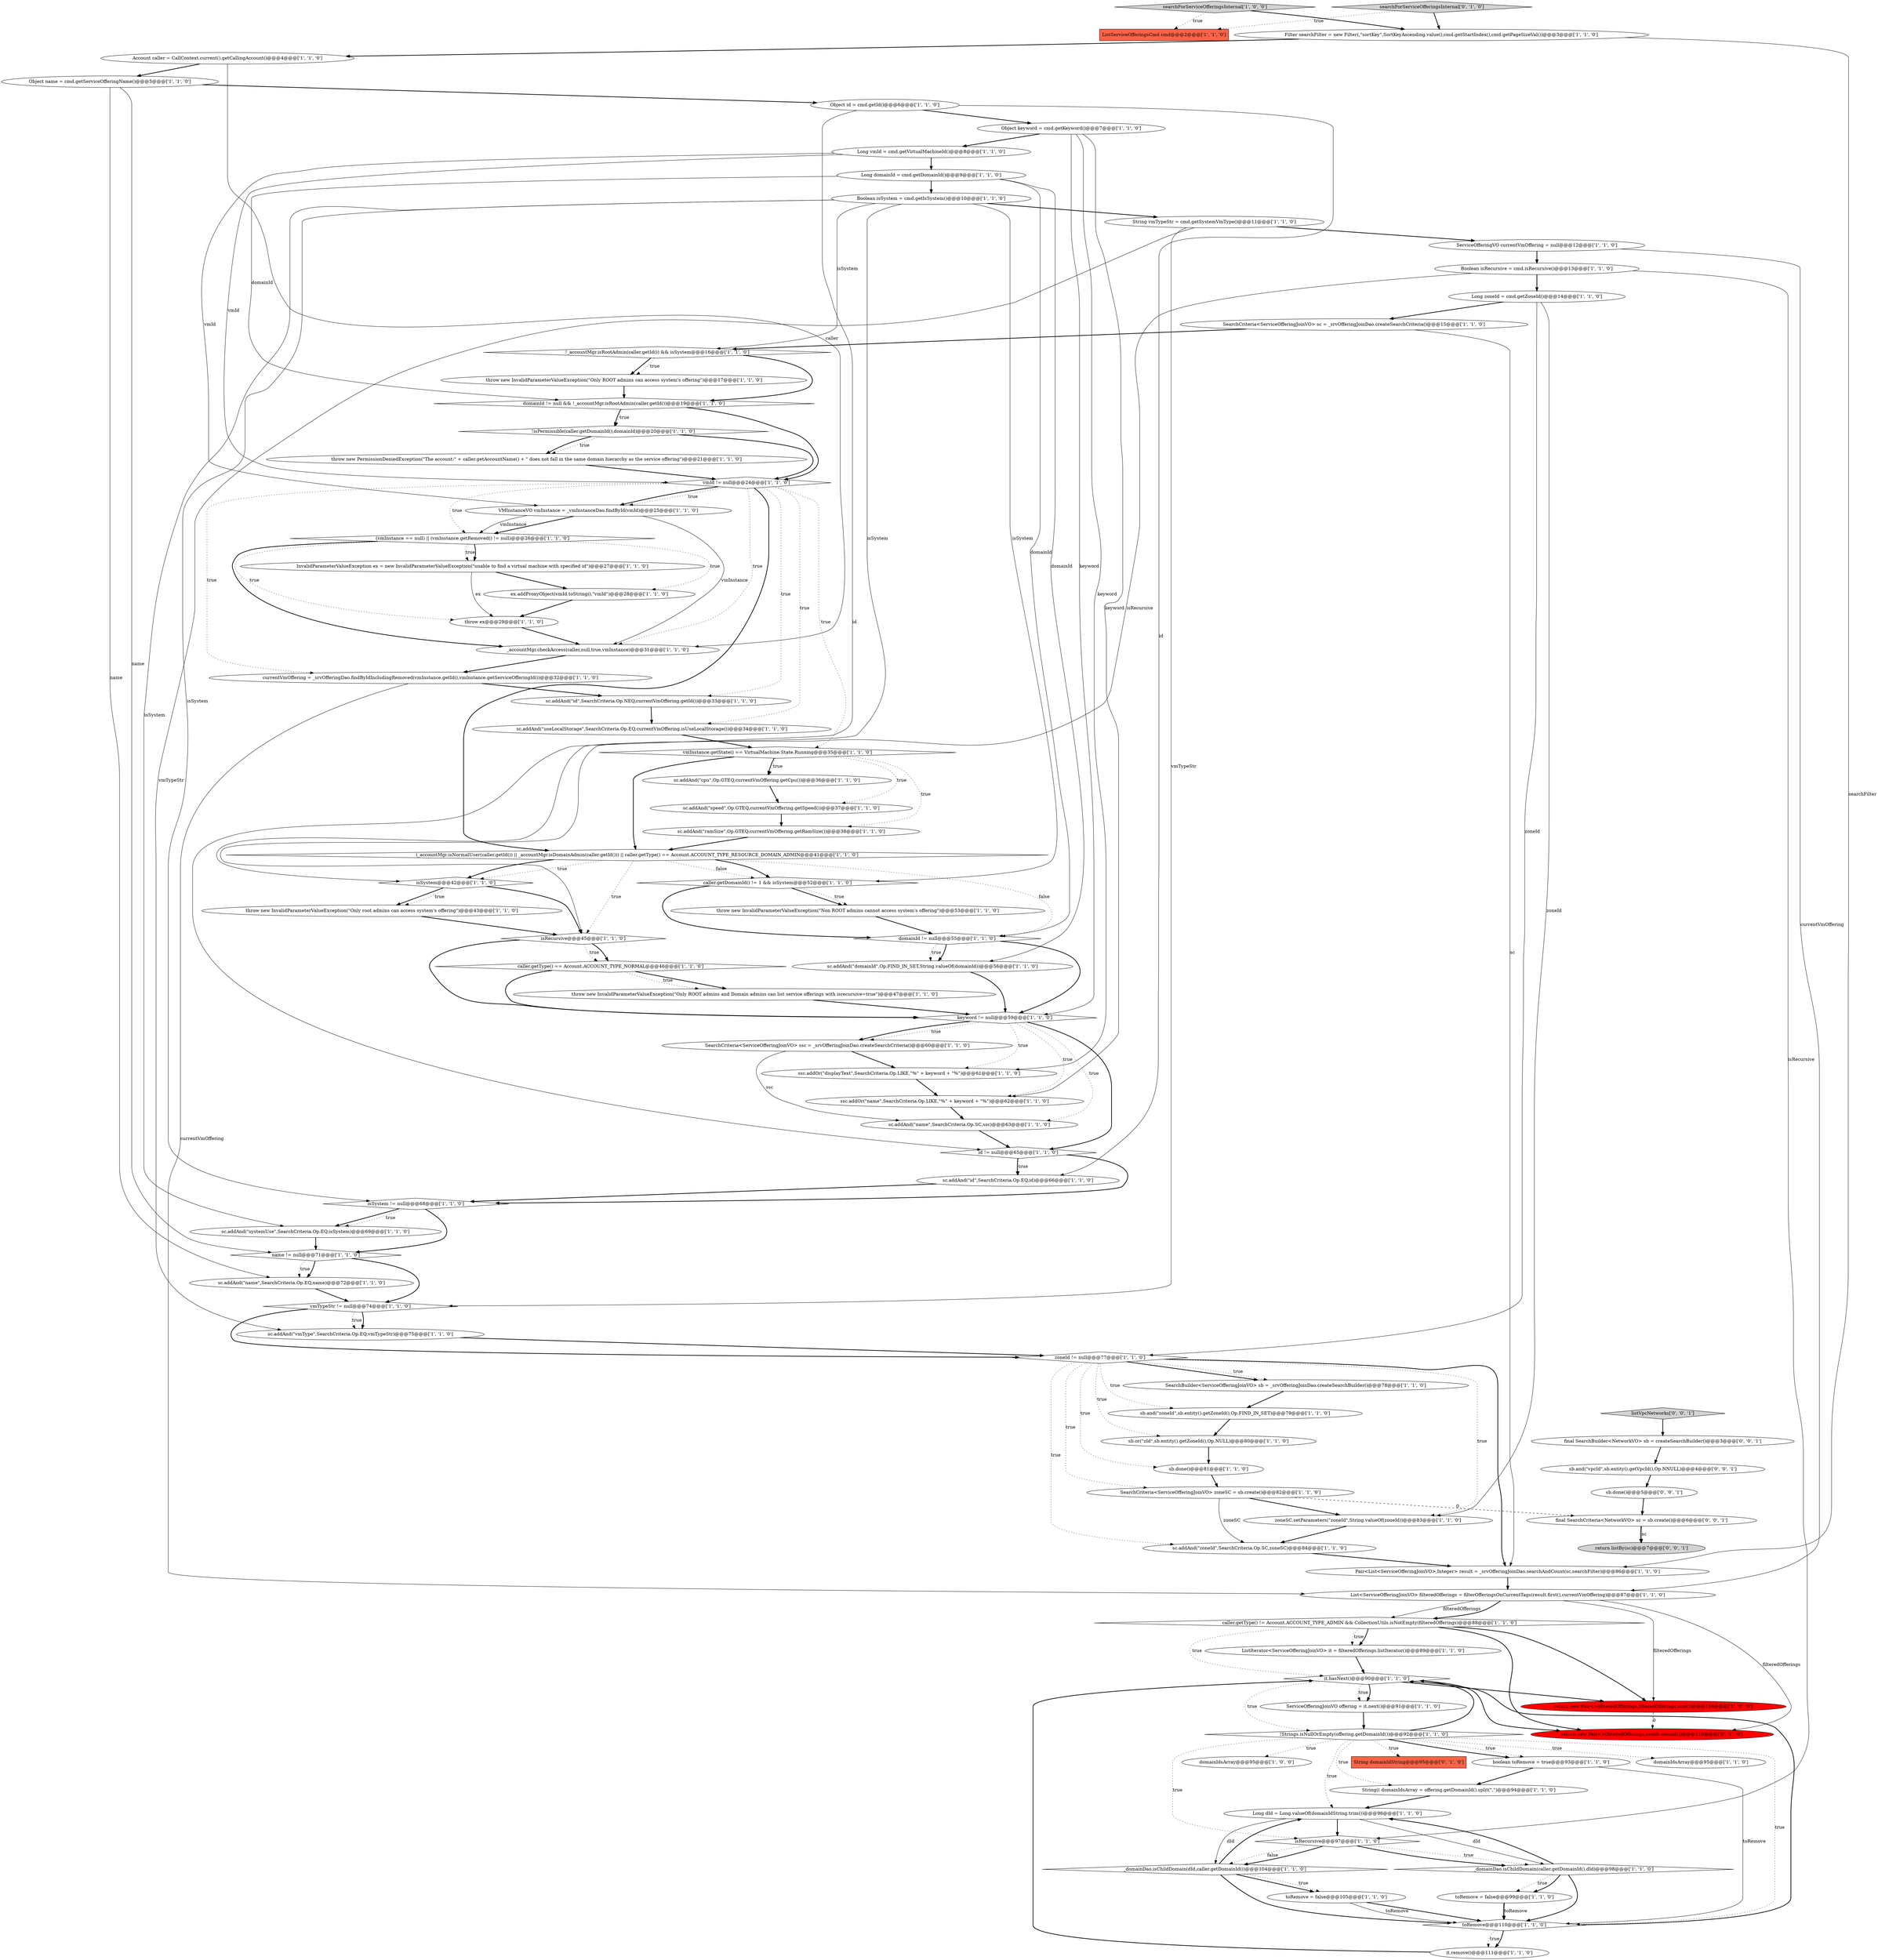 digraph {
69 [style = filled, label = "ListServiceOfferingsCmd cmd@@@2@@@['1', '1', '0']", fillcolor = tomato, shape = box image = "AAA0AAABBB1BBB"];
25 [style = filled, label = "_accountMgr.checkAccess(caller,null,true,vmInstance)@@@31@@@['1', '1', '0']", fillcolor = white, shape = ellipse image = "AAA0AAABBB1BBB"];
38 [style = filled, label = "Object name = cmd.getServiceOfferingName()@@@5@@@['1', '1', '0']", fillcolor = white, shape = ellipse image = "AAA0AAABBB1BBB"];
84 [style = filled, label = "sc.addAnd(\"ramSize\",Op.GTEQ,currentVmOffering.getRamSize())@@@38@@@['1', '1', '0']", fillcolor = white, shape = ellipse image = "AAA0AAABBB1BBB"];
36 [style = filled, label = "sc.addAnd(\"domainId\",Op.FIND_IN_SET,String.valueOf(domainId))@@@56@@@['1', '1', '0']", fillcolor = white, shape = ellipse image = "AAA0AAABBB1BBB"];
16 [style = filled, label = "Boolean isRecursive = cmd.isRecursive()@@@13@@@['1', '1', '0']", fillcolor = white, shape = ellipse image = "AAA0AAABBB1BBB"];
6 [style = filled, label = "caller.getType() != Account.ACCOUNT_TYPE_ADMIN && CollectionUtils.isNotEmpty(filteredOfferings)@@@88@@@['1', '1', '0']", fillcolor = white, shape = diamond image = "AAA0AAABBB1BBB"];
55 [style = filled, label = "ssc.addOr(\"name\",SearchCriteria.Op.LIKE,\"%\" + keyword + \"%\")@@@62@@@['1', '1', '0']", fillcolor = white, shape = ellipse image = "AAA0AAABBB1BBB"];
0 [style = filled, label = "vmInstance.getState() == VirtualMachine.State.Running@@@35@@@['1', '1', '0']", fillcolor = white, shape = diamond image = "AAA0AAABBB1BBB"];
2 [style = filled, label = "SearchCriteria<ServiceOfferingJoinVO> ssc = _srvOfferingJoinDao.createSearchCriteria()@@@60@@@['1', '1', '0']", fillcolor = white, shape = ellipse image = "AAA0AAABBB1BBB"];
19 [style = filled, label = "_domainDao.isChildDomain(caller.getDomainId(),dId)@@@98@@@['1', '1', '0']", fillcolor = white, shape = diamond image = "AAA0AAABBB1BBB"];
71 [style = filled, label = "sc.addAnd(\"zoneId\",SearchCriteria.Op.SC,zoneSC)@@@84@@@['1', '1', '0']", fillcolor = white, shape = ellipse image = "AAA0AAABBB1BBB"];
47 [style = filled, label = "toRemove = false@@@99@@@['1', '1', '0']", fillcolor = white, shape = ellipse image = "AAA0AAABBB1BBB"];
86 [style = filled, label = "String domainIdString@@@95@@@['0', '1', '0']", fillcolor = tomato, shape = box image = "AAA0AAABBB2BBB"];
10 [style = filled, label = "return new Pair<>(filteredOfferings,filteredOfferings.size())@@@116@@@['1', '0', '0']", fillcolor = red, shape = ellipse image = "AAA1AAABBB1BBB"];
34 [style = filled, label = "currentVmOffering = _srvOfferingDao.findByIdIncludingRemoved(vmInstance.getId(),vmInstance.getServiceOfferingId())@@@32@@@['1', '1', '0']", fillcolor = white, shape = ellipse image = "AAA0AAABBB1BBB"];
80 [style = filled, label = "isRecursive@@@45@@@['1', '1', '0']", fillcolor = white, shape = diamond image = "AAA0AAABBB1BBB"];
91 [style = filled, label = "listVpcNetworks['0', '0', '1']", fillcolor = lightgray, shape = diamond image = "AAA0AAABBB3BBB"];
18 [style = filled, label = "domainId != null && !_accountMgr.isRootAdmin(caller.getId())@@@19@@@['1', '1', '0']", fillcolor = white, shape = diamond image = "AAA0AAABBB1BBB"];
64 [style = filled, label = "sc.addAnd(\"speed\",Op.GTEQ,currentVmOffering.getSpeed())@@@37@@@['1', '1', '0']", fillcolor = white, shape = ellipse image = "AAA0AAABBB1BBB"];
26 [style = filled, label = "(_accountMgr.isNormalUser(caller.getId()) || _accountMgr.isDomainAdmin(caller.getId())) || caller.getType() == Account.ACCOUNT_TYPE_RESOURCE_DOMAIN_ADMIN@@@41@@@['1', '1', '0']", fillcolor = white, shape = diamond image = "AAA0AAABBB1BBB"];
31 [style = filled, label = "it.remove()@@@111@@@['1', '1', '0']", fillcolor = white, shape = ellipse image = "AAA0AAABBB1BBB"];
60 [style = filled, label = "sc.addAnd(\"name\",SearchCriteria.Op.SC,ssc)@@@63@@@['1', '1', '0']", fillcolor = white, shape = ellipse image = "AAA0AAABBB1BBB"];
58 [style = filled, label = "Pair<List<ServiceOfferingJoinVO>,Integer> result = _srvOfferingJoinDao.searchAndCount(sc,searchFilter)@@@86@@@['1', '1', '0']", fillcolor = white, shape = ellipse image = "AAA0AAABBB1BBB"];
41 [style = filled, label = "keyword != null@@@59@@@['1', '1', '0']", fillcolor = white, shape = diamond image = "AAA0AAABBB1BBB"];
28 [style = filled, label = "sc.addAnd(\"id\",SearchCriteria.Op.EQ,id)@@@66@@@['1', '1', '0']", fillcolor = white, shape = ellipse image = "AAA0AAABBB1BBB"];
27 [style = filled, label = "Long vmId = cmd.getVirtualMachineId()@@@8@@@['1', '1', '0']", fillcolor = white, shape = ellipse image = "AAA0AAABBB1BBB"];
89 [style = filled, label = "sb.and(\"vpcId\",sb.entity().getVpcId(),Op.NNULL)@@@4@@@['0', '0', '1']", fillcolor = white, shape = ellipse image = "AAA0AAABBB3BBB"];
92 [style = filled, label = "sb.done()@@@5@@@['0', '0', '1']", fillcolor = white, shape = ellipse image = "AAA0AAABBB3BBB"];
30 [style = filled, label = "boolean toRemove = true@@@93@@@['1', '1', '0']", fillcolor = white, shape = ellipse image = "AAA0AAABBB1BBB"];
40 [style = filled, label = "InvalidParameterValueException ex = new InvalidParameterValueException(\"unable to find a virtual machine with specified id\")@@@27@@@['1', '1', '0']", fillcolor = white, shape = ellipse image = "AAA0AAABBB1BBB"];
82 [style = filled, label = "throw new InvalidParameterValueException(\"Only ROOT admins can access system's offering\")@@@17@@@['1', '1', '0']", fillcolor = white, shape = ellipse image = "AAA0AAABBB1BBB"];
51 [style = filled, label = "domainIdsArray@@@95@@@['1', '1', '0']", fillcolor = white, shape = ellipse image = "AAA0AAABBB1BBB"];
13 [style = filled, label = "_domainDao.isChildDomain(dId,caller.getDomainId())@@@104@@@['1', '1', '0']", fillcolor = white, shape = diamond image = "AAA0AAABBB1BBB"];
24 [style = filled, label = "VMInstanceVO vmInstance = _vmInstanceDao.findById(vmId)@@@25@@@['1', '1', '0']", fillcolor = white, shape = ellipse image = "AAA0AAABBB1BBB"];
90 [style = filled, label = "final SearchBuilder<NetworkVO> sb = createSearchBuilder()@@@3@@@['0', '0', '1']", fillcolor = white, shape = ellipse image = "AAA0AAABBB3BBB"];
32 [style = filled, label = "isSystem@@@42@@@['1', '1', '0']", fillcolor = white, shape = diamond image = "AAA0AAABBB1BBB"];
79 [style = filled, label = "sb.and(\"zoneId\",sb.entity().getZoneId(),Op.FIND_IN_SET)@@@79@@@['1', '1', '0']", fillcolor = white, shape = ellipse image = "AAA0AAABBB1BBB"];
45 [style = filled, label = "sb.done()@@@81@@@['1', '1', '0']", fillcolor = white, shape = ellipse image = "AAA0AAABBB1BBB"];
42 [style = filled, label = "throw new InvalidParameterValueException(\"Non ROOT admins cannot access system's offering\")@@@53@@@['1', '1', '0']", fillcolor = white, shape = ellipse image = "AAA0AAABBB1BBB"];
67 [style = filled, label = "it.hasNext()@@@90@@@['1', '1', '0']", fillcolor = white, shape = diamond image = "AAA0AAABBB1BBB"];
68 [style = filled, label = "sc.addAnd(\"cpu\",Op.GTEQ,currentVmOffering.getCpu())@@@36@@@['1', '1', '0']", fillcolor = white, shape = ellipse image = "AAA0AAABBB1BBB"];
17 [style = filled, label = "Long dId = Long.valueOf(domainIdString.trim())@@@96@@@['1', '1', '0']", fillcolor = white, shape = ellipse image = "AAA0AAABBB1BBB"];
53 [style = filled, label = "SearchCriteria<ServiceOfferingJoinVO> zoneSC = sb.create()@@@82@@@['1', '1', '0']", fillcolor = white, shape = ellipse image = "AAA0AAABBB1BBB"];
63 [style = filled, label = "Object keyword = cmd.getKeyword()@@@7@@@['1', '1', '0']", fillcolor = white, shape = ellipse image = "AAA0AAABBB1BBB"];
56 [style = filled, label = "ex.addProxyObject(vmId.toString(),\"vmId\")@@@28@@@['1', '1', '0']", fillcolor = white, shape = ellipse image = "AAA0AAABBB1BBB"];
11 [style = filled, label = "caller.getDomainId() != 1 && isSystem@@@52@@@['1', '1', '0']", fillcolor = white, shape = diamond image = "AAA0AAABBB1BBB"];
14 [style = filled, label = "vmId != null@@@24@@@['1', '1', '0']", fillcolor = white, shape = diamond image = "AAA0AAABBB1BBB"];
59 [style = filled, label = "searchForServiceOfferingsInternal['1', '0', '0']", fillcolor = lightgray, shape = diamond image = "AAA0AAABBB1BBB"];
48 [style = filled, label = "SearchBuilder<ServiceOfferingJoinVO> sb = _srvOfferingJoinDao.createSearchBuilder()@@@78@@@['1', '1', '0']", fillcolor = white, shape = ellipse image = "AAA0AAABBB1BBB"];
3 [style = filled, label = "sc.addAnd(\"vmType\",SearchCriteria.Op.EQ,vmTypeStr)@@@75@@@['1', '1', '0']", fillcolor = white, shape = ellipse image = "AAA0AAABBB1BBB"];
21 [style = filled, label = "Boolean isSystem = cmd.getIsSystem()@@@10@@@['1', '1', '0']", fillcolor = white, shape = ellipse image = "AAA0AAABBB1BBB"];
33 [style = filled, label = "toRemove@@@110@@@['1', '1', '0']", fillcolor = white, shape = diamond image = "AAA0AAABBB1BBB"];
52 [style = filled, label = "!_accountMgr.isRootAdmin(caller.getId()) && isSystem@@@16@@@['1', '1', '0']", fillcolor = white, shape = diamond image = "AAA0AAABBB1BBB"];
76 [style = filled, label = "!isPermissible(caller.getDomainId(),domainId)@@@20@@@['1', '1', '0']", fillcolor = white, shape = diamond image = "AAA0AAABBB1BBB"];
20 [style = filled, label = "!Strings.isNullOrEmpty(offering.getDomainId())@@@92@@@['1', '1', '0']", fillcolor = white, shape = diamond image = "AAA0AAABBB1BBB"];
93 [style = filled, label = "final SearchCriteria<NetworkVO> sc = sb.create()@@@6@@@['0', '0', '1']", fillcolor = white, shape = ellipse image = "AAA0AAABBB3BBB"];
4 [style = filled, label = "domainIdsArray@@@95@@@['1', '0', '0']", fillcolor = white, shape = ellipse image = "AAA0AAABBB1BBB"];
78 [style = filled, label = "isSystem != null@@@68@@@['1', '1', '0']", fillcolor = white, shape = diamond image = "AAA0AAABBB1BBB"];
39 [style = filled, label = "ServiceOfferingVO currentVmOffering = null@@@12@@@['1', '1', '0']", fillcolor = white, shape = ellipse image = "AAA0AAABBB1BBB"];
66 [style = filled, label = "Long domainId = cmd.getDomainId()@@@9@@@['1', '1', '0']", fillcolor = white, shape = ellipse image = "AAA0AAABBB1BBB"];
23 [style = filled, label = "Filter searchFilter = new Filter(,\"sortKey\",SortKeyAscending.value(),cmd.getStartIndex(),cmd.getPageSizeVal())@@@3@@@['1', '1', '0']", fillcolor = white, shape = ellipse image = "AAA0AAABBB1BBB"];
8 [style = filled, label = "Object id = cmd.getId()@@@6@@@['1', '1', '0']", fillcolor = white, shape = ellipse image = "AAA0AAABBB1BBB"];
81 [style = filled, label = "SearchCriteria<ServiceOfferingJoinVO> sc = _srvOfferingJoinDao.createSearchCriteria()@@@15@@@['1', '1', '0']", fillcolor = white, shape = ellipse image = "AAA0AAABBB1BBB"];
12 [style = filled, label = "zoneSC.setParameters(\"zoneId\",String.valueOf(zoneId))@@@83@@@['1', '1', '0']", fillcolor = white, shape = ellipse image = "AAA0AAABBB1BBB"];
88 [style = filled, label = "return listBy(sc)@@@7@@@['0', '0', '1']", fillcolor = lightgray, shape = ellipse image = "AAA0AAABBB3BBB"];
50 [style = filled, label = "caller.getType() == Account.ACCOUNT_TYPE_NORMAL@@@46@@@['1', '1', '0']", fillcolor = white, shape = diamond image = "AAA0AAABBB1BBB"];
83 [style = filled, label = "String(( domainIdsArray = offering.getDomainId().split(\",\")@@@94@@@['1', '1', '0']", fillcolor = white, shape = ellipse image = "AAA0AAABBB1BBB"];
5 [style = filled, label = "domainId != null@@@55@@@['1', '1', '0']", fillcolor = white, shape = diamond image = "AAA0AAABBB1BBB"];
57 [style = filled, label = "toRemove = false@@@105@@@['1', '1', '0']", fillcolor = white, shape = ellipse image = "AAA0AAABBB1BBB"];
9 [style = filled, label = "throw ex@@@29@@@['1', '1', '0']", fillcolor = white, shape = ellipse image = "AAA0AAABBB1BBB"];
44 [style = filled, label = "List<ServiceOfferingJoinVO> filteredOfferings = filterOfferingsOnCurrentTags(result.first(),currentVmOffering)@@@87@@@['1', '1', '0']", fillcolor = white, shape = ellipse image = "AAA0AAABBB1BBB"];
70 [style = filled, label = "throw new InvalidParameterValueException(\"Only ROOT admins and Domain admins can list service offerings with isrecursive=true\")@@@47@@@['1', '1', '0']", fillcolor = white, shape = ellipse image = "AAA0AAABBB1BBB"];
54 [style = filled, label = "ServiceOfferingJoinVO offering = it.next()@@@91@@@['1', '1', '0']", fillcolor = white, shape = ellipse image = "AAA0AAABBB1BBB"];
15 [style = filled, label = "sc.addAnd(\"systemUse\",SearchCriteria.Op.EQ,isSystem)@@@69@@@['1', '1', '0']", fillcolor = white, shape = ellipse image = "AAA0AAABBB1BBB"];
37 [style = filled, label = "sb.or(\"zId\",sb.entity().getZoneId(),Op.NULL)@@@80@@@['1', '1', '0']", fillcolor = white, shape = ellipse image = "AAA0AAABBB1BBB"];
75 [style = filled, label = "Account caller = CallContext.current().getCallingAccount()@@@4@@@['1', '1', '0']", fillcolor = white, shape = ellipse image = "AAA0AAABBB1BBB"];
29 [style = filled, label = "name != null@@@71@@@['1', '1', '0']", fillcolor = white, shape = diamond image = "AAA0AAABBB1BBB"];
72 [style = filled, label = "sc.addAnd(\"id\",SearchCriteria.Op.NEQ,currentVmOffering.getId())@@@33@@@['1', '1', '0']", fillcolor = white, shape = ellipse image = "AAA0AAABBB1BBB"];
61 [style = filled, label = "id != null@@@65@@@['1', '1', '0']", fillcolor = white, shape = diamond image = "AAA0AAABBB1BBB"];
65 [style = filled, label = "ListIterator<ServiceOfferingJoinVO> it = filteredOfferings.listIterator()@@@89@@@['1', '1', '0']", fillcolor = white, shape = ellipse image = "AAA0AAABBB1BBB"];
73 [style = filled, label = "(vmInstance == null) || (vmInstance.getRemoved() != null)@@@26@@@['1', '1', '0']", fillcolor = white, shape = diamond image = "AAA0AAABBB1BBB"];
46 [style = filled, label = "sc.addAnd(\"name\",SearchCriteria.Op.EQ,name)@@@72@@@['1', '1', '0']", fillcolor = white, shape = ellipse image = "AAA0AAABBB1BBB"];
62 [style = filled, label = "throw new InvalidParameterValueException(\"Only root admins can access system's offering\")@@@43@@@['1', '1', '0']", fillcolor = white, shape = ellipse image = "AAA0AAABBB1BBB"];
7 [style = filled, label = "Long zoneId = cmd.getZoneId()@@@14@@@['1', '1', '0']", fillcolor = white, shape = ellipse image = "AAA0AAABBB1BBB"];
85 [style = filled, label = "searchForServiceOfferingsInternal['0', '1', '0']", fillcolor = lightgray, shape = diamond image = "AAA0AAABBB2BBB"];
49 [style = filled, label = "throw new PermissionDeniedException(\"The account:\" + caller.getAccountName() + \" does not fall in the same domain hierarchy as the service offering\")@@@21@@@['1', '1', '0']", fillcolor = white, shape = ellipse image = "AAA0AAABBB1BBB"];
74 [style = filled, label = "vmTypeStr != null@@@74@@@['1', '1', '0']", fillcolor = white, shape = diamond image = "AAA0AAABBB1BBB"];
87 [style = filled, label = "return new Pair<>(filteredOfferings,result.second())@@@116@@@['0', '1', '0']", fillcolor = red, shape = ellipse image = "AAA1AAABBB2BBB"];
22 [style = filled, label = "String vmTypeStr = cmd.getSystemVmType()@@@11@@@['1', '1', '0']", fillcolor = white, shape = ellipse image = "AAA0AAABBB1BBB"];
35 [style = filled, label = "zoneId != null@@@77@@@['1', '1', '0']", fillcolor = white, shape = diamond image = "AAA0AAABBB1BBB"];
1 [style = filled, label = "isRecursive@@@97@@@['1', '1', '0']", fillcolor = white, shape = diamond image = "AAA0AAABBB1BBB"];
77 [style = filled, label = "ssc.addOr(\"displayText\",SearchCriteria.Op.LIKE,\"%\" + keyword + \"%\")@@@61@@@['1', '1', '0']", fillcolor = white, shape = ellipse image = "AAA0AAABBB1BBB"];
43 [style = filled, label = "sc.addAnd(\"useLocalStorage\",SearchCriteria.Op.EQ,currentVmOffering.isUseLocalStorage())@@@34@@@['1', '1', '0']", fillcolor = white, shape = ellipse image = "AAA0AAABBB1BBB"];
14->24 [style = bold, label=""];
35->48 [style = bold, label=""];
66->5 [style = solid, label="domainId"];
65->67 [style = bold, label=""];
25->34 [style = bold, label=""];
81->52 [style = bold, label=""];
76->49 [style = dotted, label="true"];
14->0 [style = dotted, label="true"];
26->5 [style = dotted, label="false"];
57->33 [style = bold, label=""];
49->14 [style = bold, label=""];
8->63 [style = bold, label=""];
93->88 [style = solid, label="sc"];
16->7 [style = bold, label=""];
73->40 [style = dotted, label="true"];
24->73 [style = bold, label=""];
20->83 [style = dotted, label="true"];
75->38 [style = bold, label=""];
0->64 [style = dotted, label="true"];
16->1 [style = solid, label="isRecursive"];
44->6 [style = solid, label="filteredOfferings"];
14->72 [style = dotted, label="true"];
38->46 [style = solid, label="name"];
35->12 [style = dotted, label="true"];
47->33 [style = bold, label=""];
35->71 [style = dotted, label="true"];
1->13 [style = bold, label=""];
26->11 [style = bold, label=""];
21->52 [style = solid, label="isSystem"];
73->56 [style = dotted, label="true"];
89->92 [style = bold, label=""];
26->11 [style = dotted, label="false"];
41->2 [style = dotted, label="true"];
3->35 [style = bold, label=""];
34->72 [style = bold, label=""];
13->17 [style = bold, label=""];
80->50 [style = bold, label=""];
71->58 [style = bold, label=""];
32->62 [style = bold, label=""];
23->58 [style = solid, label="searchFilter"];
76->14 [style = bold, label=""];
27->24 [style = solid, label="vmId"];
40->9 [style = solid, label="ex"];
47->33 [style = solid, label="toRemove"];
78->29 [style = bold, label=""];
20->30 [style = dotted, label="true"];
63->41 [style = solid, label="keyword"];
0->68 [style = dotted, label="true"];
29->46 [style = bold, label=""];
66->18 [style = solid, label="domainId"];
82->18 [style = bold, label=""];
63->55 [style = solid, label="keyword"];
44->10 [style = solid, label="filteredOfferings"];
73->40 [style = bold, label=""];
43->0 [style = bold, label=""];
35->37 [style = dotted, label="true"];
24->73 [style = solid, label="vmInstance"];
5->36 [style = bold, label=""];
17->19 [style = solid, label="dId"];
90->89 [style = bold, label=""];
1->13 [style = dotted, label="false"];
35->53 [style = dotted, label="true"];
30->83 [style = bold, label=""];
64->84 [style = bold, label=""];
55->60 [style = bold, label=""];
34->44 [style = solid, label="currentVmOffering"];
83->17 [style = bold, label=""];
26->32 [style = bold, label=""];
36->41 [style = bold, label=""];
14->24 [style = dotted, label="true"];
41->60 [style = dotted, label="true"];
63->27 [style = bold, label=""];
50->70 [style = bold, label=""];
67->87 [style = bold, label=""];
0->68 [style = bold, label=""];
10->87 [style = dashed, label="0"];
52->82 [style = bold, label=""];
53->71 [style = solid, label="zoneSC"];
7->81 [style = bold, label=""];
41->2 [style = bold, label=""];
8->61 [style = solid, label="id"];
41->61 [style = bold, label=""];
56->9 [style = bold, label=""];
80->41 [style = bold, label=""];
72->43 [style = bold, label=""];
21->32 [style = solid, label="isSystem"];
32->80 [style = bold, label=""];
13->57 [style = bold, label=""];
22->74 [style = solid, label="vmTypeStr"];
5->36 [style = dotted, label="true"];
20->67 [style = bold, label=""];
76->49 [style = bold, label=""];
28->78 [style = bold, label=""];
26->32 [style = dotted, label="true"];
21->22 [style = bold, label=""];
52->18 [style = bold, label=""];
2->77 [style = bold, label=""];
14->73 [style = dotted, label="true"];
14->25 [style = dotted, label="true"];
74->3 [style = bold, label=""];
35->48 [style = dotted, label="true"];
30->33 [style = solid, label="toRemove"];
37->45 [style = bold, label=""];
17->13 [style = solid, label="dId"];
14->34 [style = dotted, label="true"];
80->50 [style = dotted, label="true"];
79->37 [style = bold, label=""];
1->19 [style = bold, label=""];
50->41 [style = bold, label=""];
61->28 [style = bold, label=""];
92->93 [style = bold, label=""];
15->29 [style = bold, label=""];
67->10 [style = bold, label=""];
91->90 [style = bold, label=""];
19->47 [style = dotted, label="true"];
7->12 [style = solid, label="zoneId"];
19->33 [style = bold, label=""];
67->20 [style = dotted, label="true"];
33->31 [style = dotted, label="true"];
21->15 [style = solid, label="isSystem"];
23->75 [style = bold, label=""];
39->16 [style = bold, label=""];
74->35 [style = bold, label=""];
61->78 [style = bold, label=""];
17->1 [style = bold, label=""];
67->54 [style = bold, label=""];
40->56 [style = bold, label=""];
20->51 [style = dotted, label="true"];
26->80 [style = dotted, label="true"];
20->17 [style = dotted, label="true"];
6->65 [style = dotted, label="true"];
33->67 [style = bold, label=""];
6->67 [style = dotted, label="true"];
78->15 [style = bold, label=""];
24->25 [style = solid, label="vmInstance"];
45->53 [style = bold, label=""];
19->17 [style = bold, label=""];
63->77 [style = solid, label="keyword"];
1->19 [style = dotted, label="true"];
39->44 [style = solid, label="currentVmOffering"];
7->35 [style = solid, label="zoneId"];
62->80 [style = bold, label=""];
6->65 [style = bold, label=""];
50->70 [style = dotted, label="true"];
11->5 [style = bold, label=""];
19->47 [style = bold, label=""];
60->61 [style = bold, label=""];
20->1 [style = dotted, label="true"];
20->33 [style = dotted, label="true"];
20->4 [style = dotted, label="true"];
20->86 [style = dotted, label="true"];
6->10 [style = bold, label=""];
66->21 [style = bold, label=""];
22->3 [style = solid, label="vmTypeStr"];
35->58 [style = bold, label=""];
41->55 [style = dotted, label="true"];
73->25 [style = bold, label=""];
22->39 [style = bold, label=""];
77->55 [style = bold, label=""];
53->93 [style = dashed, label="0"];
35->79 [style = dotted, label="true"];
38->8 [style = bold, label=""];
84->26 [style = bold, label=""];
6->87 [style = bold, label=""];
85->23 [style = bold, label=""];
46->74 [style = bold, label=""];
53->12 [style = bold, label=""];
21->11 [style = solid, label="isSystem"];
41->77 [style = dotted, label="true"];
35->45 [style = dotted, label="true"];
85->69 [style = dotted, label="true"];
68->64 [style = bold, label=""];
44->6 [style = bold, label=""];
0->26 [style = bold, label=""];
73->9 [style = dotted, label="true"];
59->23 [style = bold, label=""];
8->28 [style = solid, label="id"];
16->80 [style = solid, label="isRecursive"];
38->29 [style = solid, label="name"];
0->84 [style = dotted, label="true"];
54->20 [style = bold, label=""];
14->43 [style = dotted, label="true"];
59->69 [style = dotted, label="true"];
11->42 [style = bold, label=""];
78->15 [style = dotted, label="true"];
11->42 [style = dotted, label="true"];
18->76 [style = bold, label=""];
58->44 [style = bold, label=""];
32->62 [style = dotted, label="true"];
29->46 [style = dotted, label="true"];
66->36 [style = solid, label="domainId"];
14->26 [style = bold, label=""];
57->33 [style = solid, label="toRemove"];
70->41 [style = bold, label=""];
13->57 [style = dotted, label="true"];
74->3 [style = dotted, label="true"];
5->41 [style = bold, label=""];
29->74 [style = bold, label=""];
31->67 [style = bold, label=""];
9->25 [style = bold, label=""];
21->78 [style = solid, label="isSystem"];
44->87 [style = solid, label="filteredOfferings"];
52->82 [style = dotted, label="true"];
12->71 [style = bold, label=""];
33->31 [style = bold, label=""];
75->25 [style = solid, label="caller"];
27->66 [style = bold, label=""];
93->88 [style = bold, label=""];
81->58 [style = solid, label="sc"];
42->5 [style = bold, label=""];
27->14 [style = solid, label="vmId"];
20->30 [style = bold, label=""];
13->33 [style = bold, label=""];
48->79 [style = bold, label=""];
18->14 [style = bold, label=""];
67->54 [style = dotted, label="true"];
61->28 [style = dotted, label="true"];
18->76 [style = dotted, label="true"];
2->60 [style = solid, label="ssc"];
}
